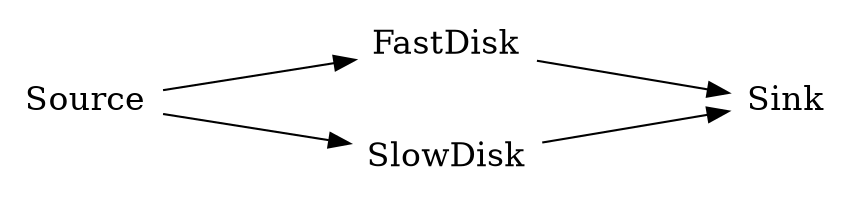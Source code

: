 digraph G {
	compound=true;
	ranksep=1.25;
	rankdir=LR;
	node [shape=plaintext, fontsize=16, label=""];
	src [label="Source"];
	snk [label="Sink"];
	FastDisk [shape=none, label="FastDisk", image="node-single.png"];
	SlowDisk [shape=none, label="SlowDisk", image="node-single.png"];
	src -> FastDisk;
	FastDisk -> snk;
	src -> SlowDisk;
	SlowDisk -> snk;
}
